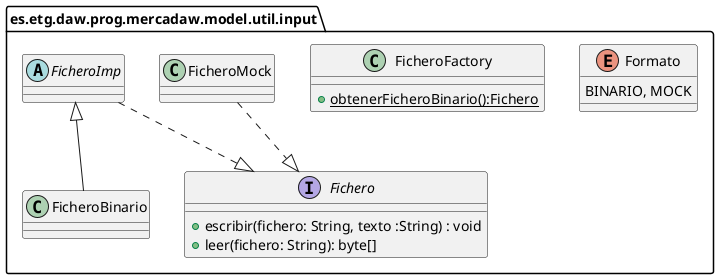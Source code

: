 @startuml input

set separator none
package es.etg.daw.prog.mercadaw.model.util.input{

    enum Formato{
        BINARIO, MOCK
    }

    class FicheroFactory{
        {static} + obtenerFicheroBinario():Fichero
    }

    class FicheroMock{

    }

    class FicheroBinario{

    }

    abstract FicheroImp{

    }

    interface Fichero{
        + escribir(fichero: String, texto :String) : void 
        + leer(fichero: String): byte[]

    }
}


FicheroImp <|-- FicheroBinario
FicheroMock ..|> Fichero
FicheroImp ..|> Fichero
@enduml